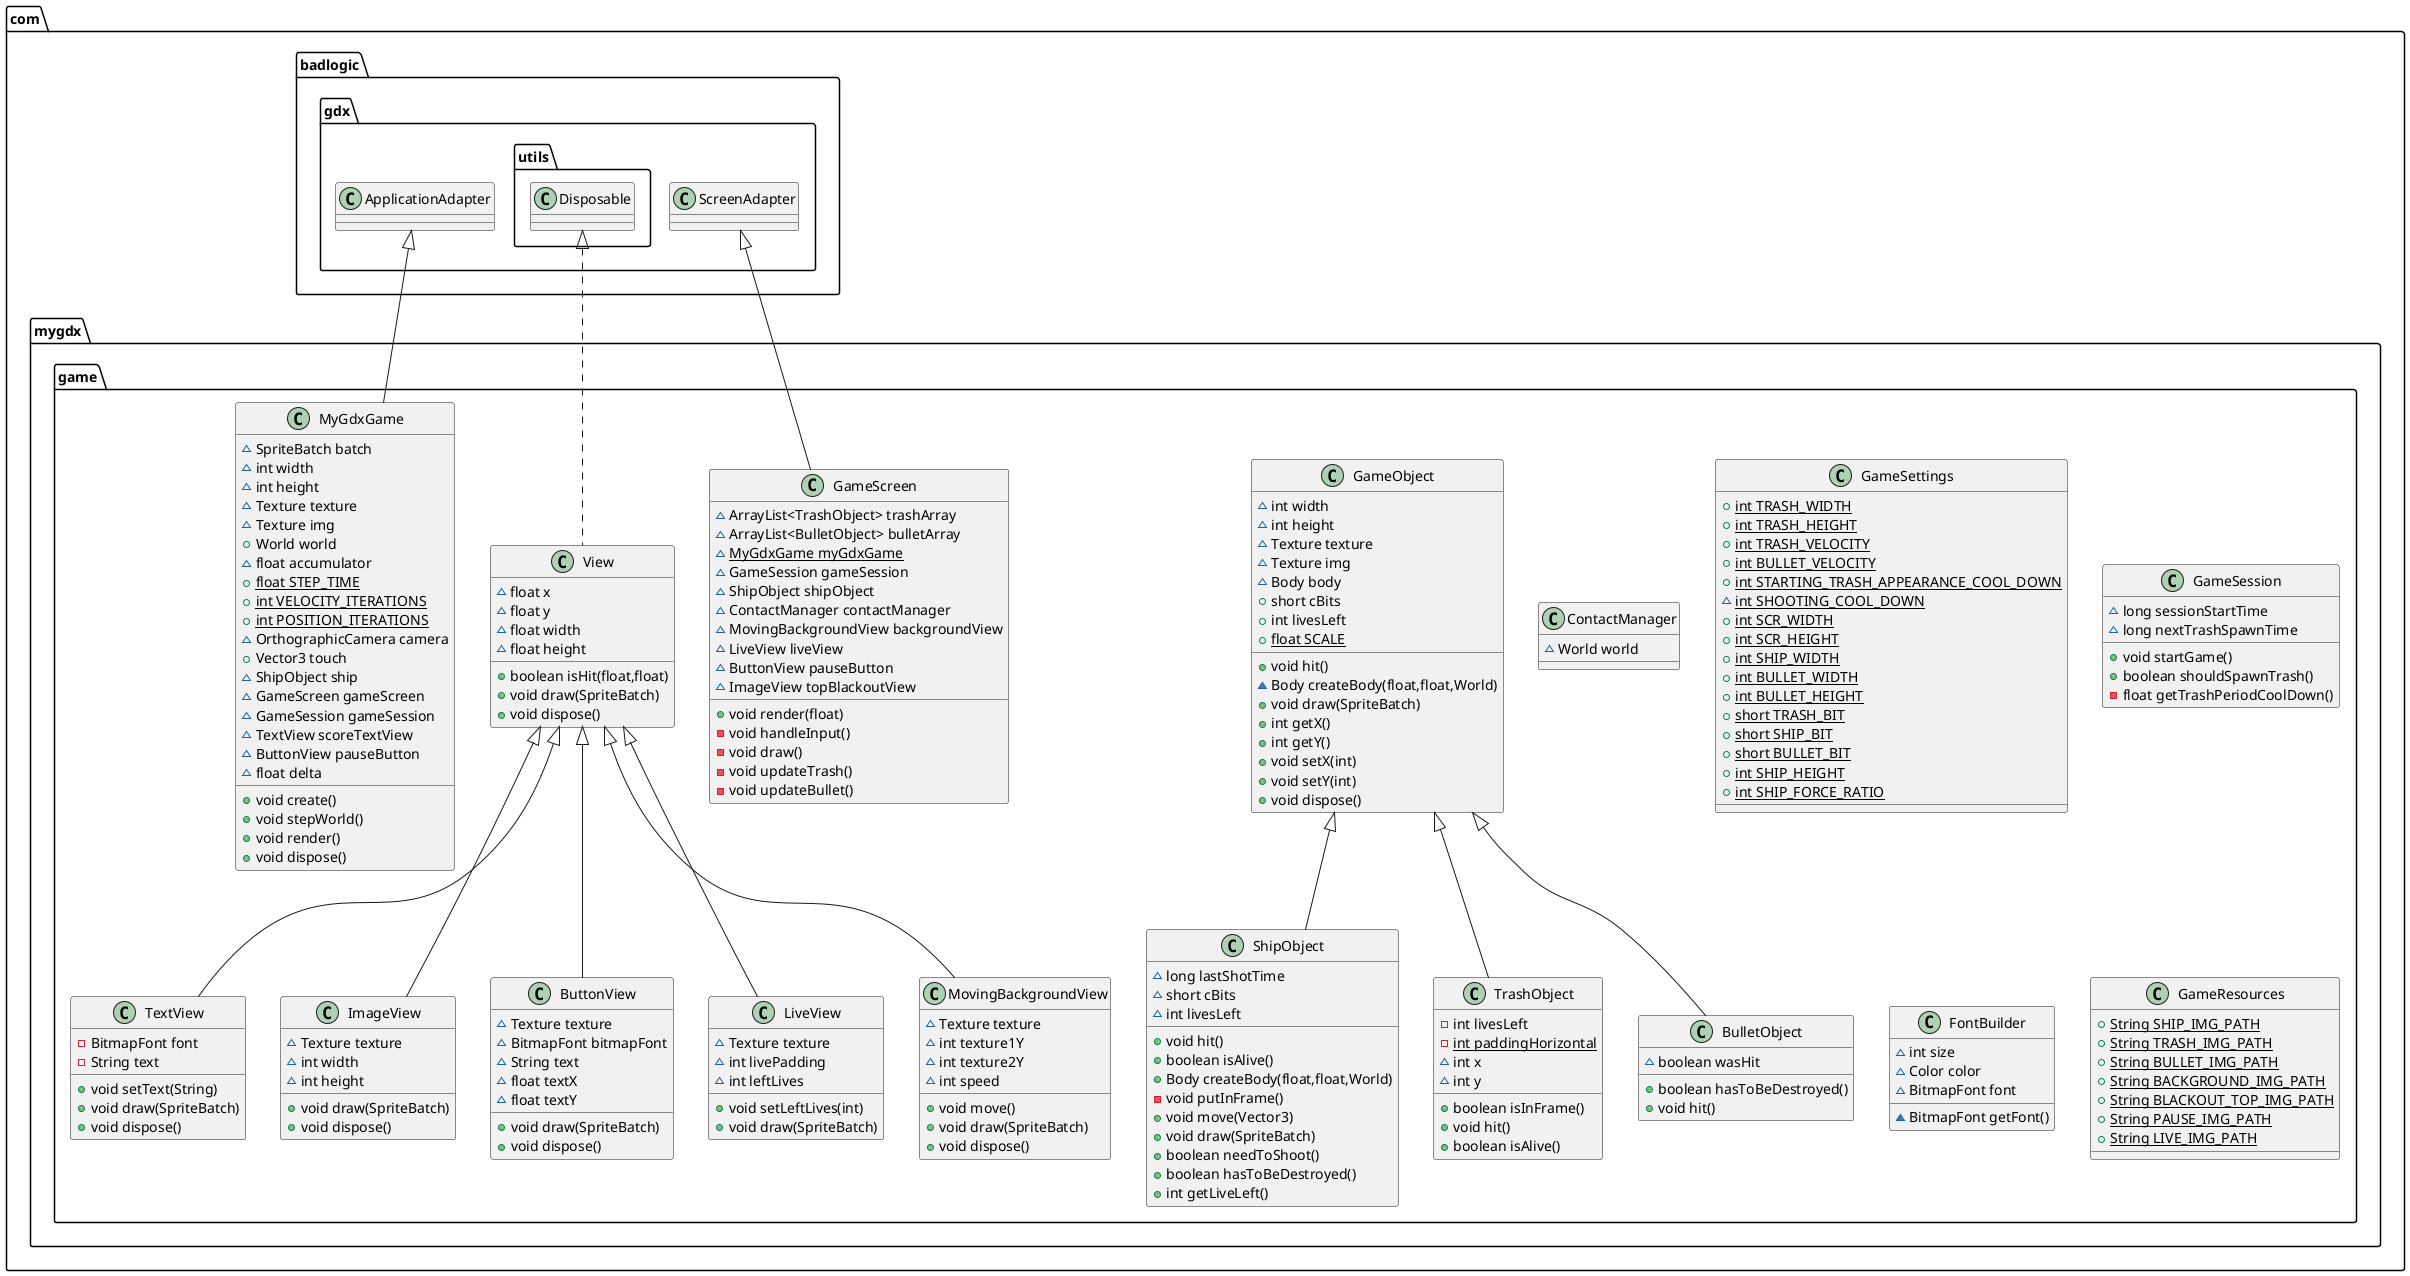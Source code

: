 @startuml
class com.mygdx.game.TextView {
- BitmapFont font
- String text
+ void setText(String)
+ void draw(SpriteBatch)
+ void dispose()
}


class com.mygdx.game.ShipObject {
~ long lastShotTime
~ short cBits
~ int livesLeft
+ void hit()
+ boolean isAlive()
+ Body createBody(float,float,World)
- void putInFrame()
+ void move(Vector3)
+ void draw(SpriteBatch)
+ boolean needToShoot()
+ boolean hasToBeDestroyed()
+ int getLiveLeft()
}


class com.mygdx.game.ContactManager {
~ World world
}

class com.mygdx.game.GameSettings {
+ {static} int TRASH_WIDTH
+ {static} int TRASH_HEIGHT
+ {static} int TRASH_VELOCITY
+ {static} int BULLET_VELOCITY
+ {static} int STARTING_TRASH_APPEARANCE_COOL_DOWN
~ {static} int SHOOTING_COOL_DOWN
+ {static} int SCR_WIDTH
+ {static} int SCR_HEIGHT
+ {static} int SHIP_WIDTH
+ {static} int BULLET_WIDTH
+ {static} int BULLET_HEIGHT
+ {static} short TRASH_BIT
+ {static} short SHIP_BIT
+ {static} short BULLET_BIT
+ {static} int SHIP_HEIGHT
+ {static} int SHIP_FORCE_RATIO
}

class com.mygdx.game.GameSession {
~ long sessionStartTime
~ long nextTrashSpawnTime
+ void startGame()
+ boolean shouldSpawnTrash()
- float getTrashPeriodCoolDown()
}


class com.mygdx.game.TrashObject {
- int livesLeft
- {static} int paddingHorizontal
~ int x
~ int y
+ boolean isInFrame()
+ void hit()
+ boolean isAlive()
}


class com.mygdx.game.FontBuilder {
~ int size
~ Color color
~ BitmapFont font
~ BitmapFont getFont()
}


class com.mygdx.game.GameResources {
+ {static} String SHIP_IMG_PATH
+ {static} String TRASH_IMG_PATH
+ {static} String BULLET_IMG_PATH
+ {static} String BACKGROUND_IMG_PATH
+ {static} String BLACKOUT_TOP_IMG_PATH
+ {static} String PAUSE_IMG_PATH
+ {static} String LIVE_IMG_PATH
}

class com.mygdx.game.GameObject {
~ int width
~ int height
~ Texture texture
~ Texture img
~ Body body
+ short cBits
+ int livesLeft
+ {static} float SCALE
+ void hit()
~ Body createBody(float,float,World)
+ void draw(SpriteBatch)
+ int getX()
+ int getY()
+ void setX(int)
+ void setY(int)
+ void dispose()
}


class com.mygdx.game.GameScreen {
~ ArrayList<TrashObject> trashArray
~ ArrayList<BulletObject> bulletArray
~ {static} MyGdxGame myGdxGame
~ GameSession gameSession
~ ShipObject shipObject
~ ContactManager contactManager
~ MovingBackgroundView backgroundView
~ LiveView liveView
~ ButtonView pauseButton
~ ImageView topBlackoutView
+ void render(float)
- void handleInput()
- void draw()
- void updateTrash()
- void updateBullet()
}


class com.mygdx.game.ImageView {
~ Texture texture
~ int width
~ int height
+ void draw(SpriteBatch)
+ void dispose()
}


class com.mygdx.game.BulletObject {
~ boolean wasHit
+ boolean hasToBeDestroyed()
+ void hit()
}


class com.mygdx.game.View {
~ float x
~ float y
~ float width
~ float height
+ boolean isHit(float,float)
+ void draw(SpriteBatch)
+ void dispose()
}


class com.mygdx.game.ButtonView {
~ Texture texture
~ BitmapFont bitmapFont
~ String text
~ float textX
~ float textY
+ void draw(SpriteBatch)
+ void dispose()
}


class com.mygdx.game.MyGdxGame {
~ SpriteBatch batch
~ int width
~ int height
~ Texture texture
~ Texture img
+ World world
~ float accumulator
+ {static} float STEP_TIME
+ {static} int VELOCITY_ITERATIONS
+ {static} int POSITION_ITERATIONS
~ OrthographicCamera camera
+ Vector3 touch
~ ShipObject ship
~ GameScreen gameScreen
~ GameSession gameSession
~ TextView scoreTextView
~ ButtonView pauseButton
~ float delta
+ void create()
+ void stepWorld()
+ void render()
+ void dispose()
}


class com.mygdx.game.LiveView {
~ Texture texture
~ int livePadding
~ int leftLives
+ void setLeftLives(int)
+ void draw(SpriteBatch)
}


class com.mygdx.game.MovingBackgroundView {
~ Texture texture
~ int texture1Y
~ int texture2Y
~ int speed
+ void move()
+ void draw(SpriteBatch)
+ void dispose()
}




com.mygdx.game.View <|-- com.mygdx.game.TextView
com.mygdx.game.GameObject <|-- com.mygdx.game.ShipObject
com.mygdx.game.GameObject <|-- com.mygdx.game.TrashObject
com.badlogic.gdx.ScreenAdapter <|-- com.mygdx.game.GameScreen
com.mygdx.game.View <|-- com.mygdx.game.ImageView
com.mygdx.game.GameObject <|-- com.mygdx.game.BulletObject
com.badlogic.gdx.utils.Disposable <|.. com.mygdx.game.View
com.mygdx.game.View <|-- com.mygdx.game.ButtonView
com.badlogic.gdx.ApplicationAdapter <|-- com.mygdx.game.MyGdxGame
com.mygdx.game.View <|-- com.mygdx.game.LiveView
com.mygdx.game.View <|-- com.mygdx.game.MovingBackgroundView
@enduml